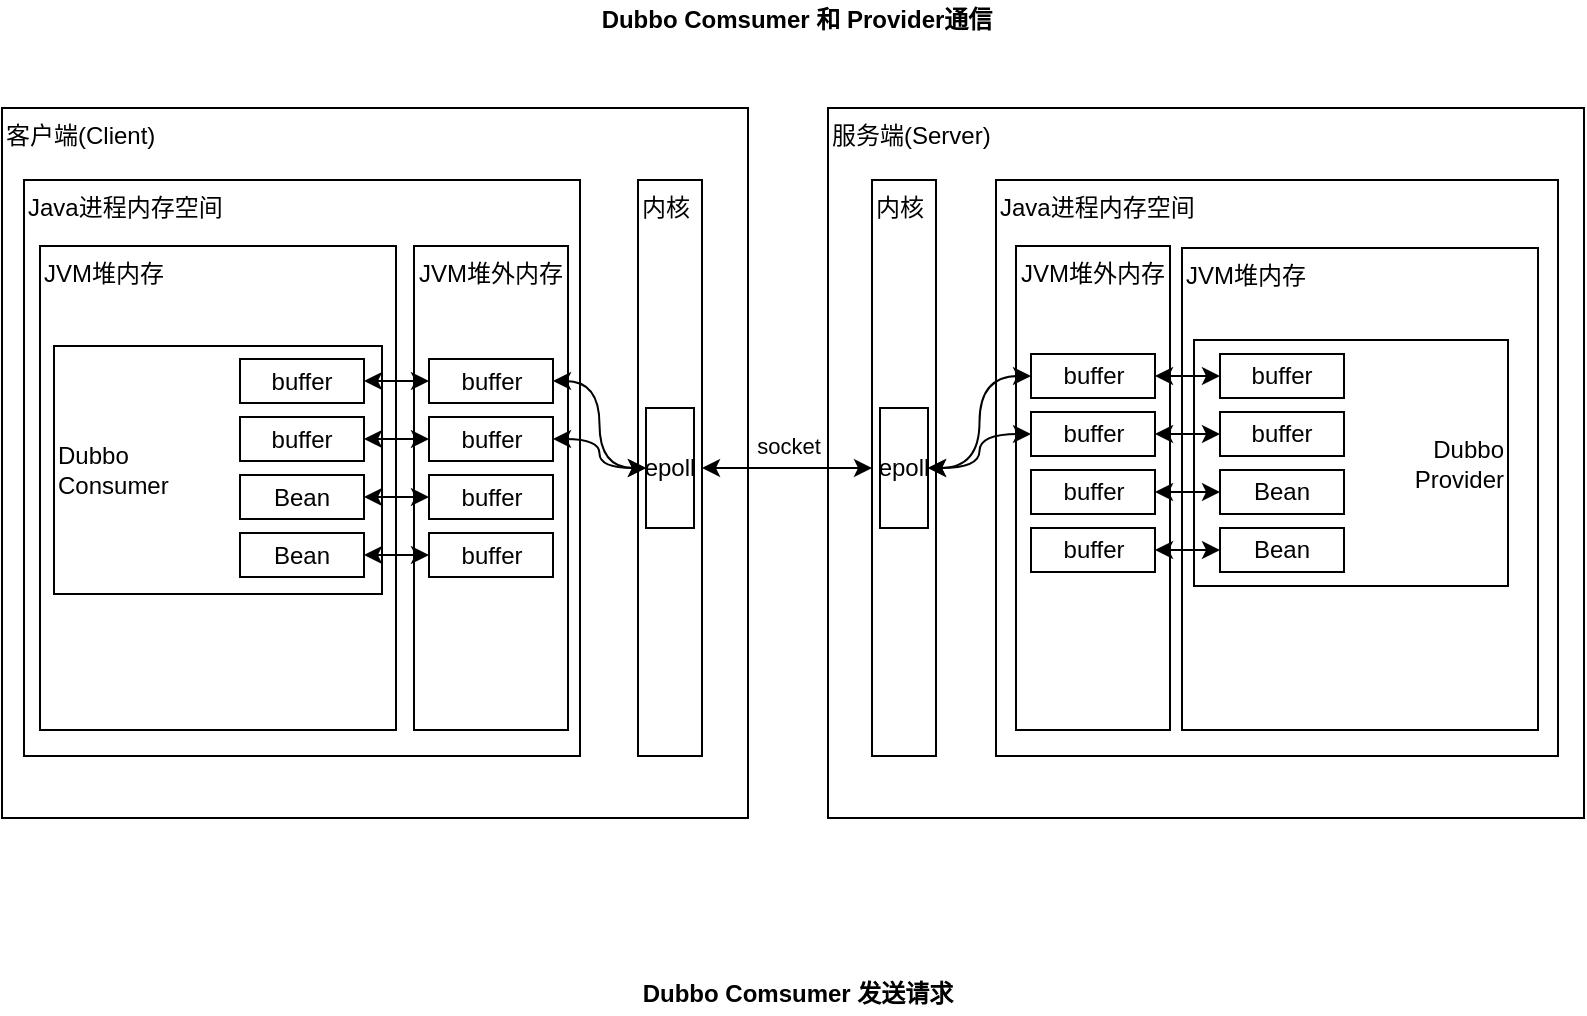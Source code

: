 <mxfile version="14.8.1" type="github">
  <diagram id="ik2H3Wdc5D8A9ganTzva" name="第 1 页">
    <mxGraphModel dx="951" dy="529" grid="0" gridSize="10" guides="1" tooltips="1" connect="1" arrows="1" fold="1" page="1" pageScale="1" pageWidth="827" pageHeight="1169" math="0" shadow="0">
      <root>
        <mxCell id="0" />
        <mxCell id="1" parent="0" />
        <mxCell id="Fjd8QmpVkTL5xjd4R_bE-1" value="客户端(Client)" style="rounded=0;whiteSpace=wrap;html=1;align=left;verticalAlign=top;" vertex="1" parent="1">
          <mxGeometry x="16" y="142" width="373" height="355" as="geometry" />
        </mxCell>
        <mxCell id="Fjd8QmpVkTL5xjd4R_bE-2" value="服务端(Server)" style="rounded=0;whiteSpace=wrap;html=1;align=left;verticalAlign=top;" vertex="1" parent="1">
          <mxGeometry x="429" y="142" width="378" height="355" as="geometry" />
        </mxCell>
        <mxCell id="Fjd8QmpVkTL5xjd4R_bE-3" value="Java进程内存空间" style="rounded=0;whiteSpace=wrap;html=1;align=left;verticalAlign=top;" vertex="1" parent="1">
          <mxGeometry x="27" y="178" width="278" height="288" as="geometry" />
        </mxCell>
        <mxCell id="Fjd8QmpVkTL5xjd4R_bE-7" style="edgeStyle=orthogonalEdgeStyle;rounded=0;orthogonalLoop=1;jettySize=auto;html=1;entryX=0;entryY=0.5;entryDx=0;entryDy=0;startArrow=classic;startFill=1;" edge="1" parent="1" source="Fjd8QmpVkTL5xjd4R_bE-4" target="Fjd8QmpVkTL5xjd4R_bE-5">
          <mxGeometry relative="1" as="geometry" />
        </mxCell>
        <mxCell id="Fjd8QmpVkTL5xjd4R_bE-8" value="socket" style="edgeLabel;html=1;align=center;verticalAlign=middle;resizable=0;points=[];labelBackgroundColor=none;" vertex="1" connectable="0" parent="Fjd8QmpVkTL5xjd4R_bE-7">
          <mxGeometry x="-0.004" relative="1" as="geometry">
            <mxPoint y="-11" as="offset" />
          </mxGeometry>
        </mxCell>
        <mxCell id="Fjd8QmpVkTL5xjd4R_bE-4" value="内核" style="rounded=0;whiteSpace=wrap;html=1;align=left;verticalAlign=top;" vertex="1" parent="1">
          <mxGeometry x="334" y="178" width="32" height="288" as="geometry" />
        </mxCell>
        <mxCell id="Fjd8QmpVkTL5xjd4R_bE-5" value="内核" style="rounded=0;whiteSpace=wrap;html=1;align=left;verticalAlign=top;" vertex="1" parent="1">
          <mxGeometry x="451" y="178" width="32" height="288" as="geometry" />
        </mxCell>
        <mxCell id="Fjd8QmpVkTL5xjd4R_bE-6" value="Java进程内存空间" style="rounded=0;whiteSpace=wrap;html=1;align=left;verticalAlign=top;" vertex="1" parent="1">
          <mxGeometry x="513" y="178" width="281" height="288" as="geometry" />
        </mxCell>
        <mxCell id="Fjd8QmpVkTL5xjd4R_bE-9" value="epoll" style="rounded=0;whiteSpace=wrap;html=1;labelBackgroundColor=none;align=center;verticalAlign=middle;" vertex="1" parent="1">
          <mxGeometry x="338" y="292" width="24" height="60" as="geometry" />
        </mxCell>
        <mxCell id="Fjd8QmpVkTL5xjd4R_bE-10" value="epoll" style="rounded=0;whiteSpace=wrap;html=1;labelBackgroundColor=none;align=center;verticalAlign=middle;" vertex="1" parent="1">
          <mxGeometry x="455" y="292" width="24" height="60" as="geometry" />
        </mxCell>
        <mxCell id="Fjd8QmpVkTL5xjd4R_bE-11" value="JVM堆内存" style="rounded=0;whiteSpace=wrap;html=1;labelBackgroundColor=none;align=left;verticalAlign=top;" vertex="1" parent="1">
          <mxGeometry x="35" y="211" width="178" height="242" as="geometry" />
        </mxCell>
        <mxCell id="Fjd8QmpVkTL5xjd4R_bE-12" value="JVM堆内存" style="rounded=0;whiteSpace=wrap;html=1;labelBackgroundColor=none;align=left;verticalAlign=top;" vertex="1" parent="1">
          <mxGeometry x="606" y="212" width="178" height="241" as="geometry" />
        </mxCell>
        <mxCell id="Fjd8QmpVkTL5xjd4R_bE-14" value="JVM堆外内存" style="rounded=0;whiteSpace=wrap;html=1;labelBackgroundColor=none;align=center;verticalAlign=top;" vertex="1" parent="1">
          <mxGeometry x="222" y="211" width="77" height="242" as="geometry" />
        </mxCell>
        <mxCell id="Fjd8QmpVkTL5xjd4R_bE-15" value="JVM堆外内存" style="rounded=0;whiteSpace=wrap;html=1;labelBackgroundColor=none;align=center;verticalAlign=top;" vertex="1" parent="1">
          <mxGeometry x="523" y="211" width="77" height="242" as="geometry" />
        </mxCell>
        <mxCell id="Fjd8QmpVkTL5xjd4R_bE-16" value="buffer" style="rounded=0;whiteSpace=wrap;html=1;labelBackgroundColor=none;align=center;verticalAlign=middle;" vertex="1" parent="1">
          <mxGeometry x="229.5" y="267.5" width="62" height="22" as="geometry" />
        </mxCell>
        <mxCell id="Fjd8QmpVkTL5xjd4R_bE-17" value="buffer" style="rounded=0;whiteSpace=wrap;html=1;labelBackgroundColor=none;align=center;verticalAlign=middle;" vertex="1" parent="1">
          <mxGeometry x="229.5" y="296.5" width="62" height="22" as="geometry" />
        </mxCell>
        <mxCell id="Fjd8QmpVkTL5xjd4R_bE-18" value="buffer" style="rounded=0;whiteSpace=wrap;html=1;labelBackgroundColor=none;align=center;verticalAlign=middle;" vertex="1" parent="1">
          <mxGeometry x="229.5" y="325.5" width="62" height="22" as="geometry" />
        </mxCell>
        <mxCell id="Fjd8QmpVkTL5xjd4R_bE-19" value="buffer" style="rounded=0;whiteSpace=wrap;html=1;labelBackgroundColor=none;align=center;verticalAlign=middle;" vertex="1" parent="1">
          <mxGeometry x="229.5" y="354.5" width="62" height="22" as="geometry" />
        </mxCell>
        <mxCell id="Fjd8QmpVkTL5xjd4R_bE-20" value="buffer" style="rounded=0;whiteSpace=wrap;html=1;labelBackgroundColor=none;align=center;verticalAlign=middle;" vertex="1" parent="1">
          <mxGeometry x="530.5" y="265" width="62" height="22" as="geometry" />
        </mxCell>
        <mxCell id="Fjd8QmpVkTL5xjd4R_bE-21" value="buffer" style="rounded=0;whiteSpace=wrap;html=1;labelBackgroundColor=none;align=center;verticalAlign=middle;" vertex="1" parent="1">
          <mxGeometry x="530.5" y="294" width="62" height="22" as="geometry" />
        </mxCell>
        <mxCell id="Fjd8QmpVkTL5xjd4R_bE-22" value="buffer" style="rounded=0;whiteSpace=wrap;html=1;labelBackgroundColor=none;align=center;verticalAlign=middle;" vertex="1" parent="1">
          <mxGeometry x="530.5" y="323" width="62" height="22" as="geometry" />
        </mxCell>
        <mxCell id="Fjd8QmpVkTL5xjd4R_bE-23" value="buffer" style="rounded=0;whiteSpace=wrap;html=1;labelBackgroundColor=none;align=center;verticalAlign=middle;" vertex="1" parent="1">
          <mxGeometry x="530.5" y="352" width="62" height="22" as="geometry" />
        </mxCell>
        <mxCell id="Fjd8QmpVkTL5xjd4R_bE-27" style="edgeStyle=orthogonalEdgeStyle;curved=1;rounded=0;orthogonalLoop=1;jettySize=auto;html=1;entryX=1;entryY=0.5;entryDx=0;entryDy=0;startArrow=classic;startFill=1;" edge="1" parent="1" source="Fjd8QmpVkTL5xjd4R_bE-9" target="Fjd8QmpVkTL5xjd4R_bE-16">
          <mxGeometry relative="1" as="geometry" />
        </mxCell>
        <mxCell id="Fjd8QmpVkTL5xjd4R_bE-28" style="edgeStyle=orthogonalEdgeStyle;curved=1;rounded=0;orthogonalLoop=1;jettySize=auto;html=1;entryX=1;entryY=0.5;entryDx=0;entryDy=0;startArrow=classic;startFill=1;" edge="1" parent="1" source="Fjd8QmpVkTL5xjd4R_bE-9" target="Fjd8QmpVkTL5xjd4R_bE-17">
          <mxGeometry relative="1" as="geometry" />
        </mxCell>
        <mxCell id="Fjd8QmpVkTL5xjd4R_bE-41" style="edgeStyle=orthogonalEdgeStyle;curved=1;rounded=0;orthogonalLoop=1;jettySize=auto;html=1;entryX=0;entryY=0.5;entryDx=0;entryDy=0;startArrow=classic;startFill=1;" edge="1" parent="1" source="Fjd8QmpVkTL5xjd4R_bE-10" target="Fjd8QmpVkTL5xjd4R_bE-20">
          <mxGeometry relative="1" as="geometry" />
        </mxCell>
        <mxCell id="Fjd8QmpVkTL5xjd4R_bE-42" style="edgeStyle=orthogonalEdgeStyle;curved=1;rounded=0;orthogonalLoop=1;jettySize=auto;html=1;entryX=0;entryY=0.5;entryDx=0;entryDy=0;startArrow=classic;startFill=1;" edge="1" parent="1" source="Fjd8QmpVkTL5xjd4R_bE-10" target="Fjd8QmpVkTL5xjd4R_bE-21">
          <mxGeometry relative="1" as="geometry" />
        </mxCell>
        <mxCell id="Fjd8QmpVkTL5xjd4R_bE-43" value="Dubbo&lt;br&gt;Consumer" style="rounded=0;whiteSpace=wrap;html=1;labelBackgroundColor=none;align=left;verticalAlign=middle;" vertex="1" parent="1">
          <mxGeometry x="42" y="261" width="164" height="124" as="geometry" />
        </mxCell>
        <mxCell id="Fjd8QmpVkTL5xjd4R_bE-29" value="buffer" style="rounded=0;whiteSpace=wrap;html=1;labelBackgroundColor=none;align=center;verticalAlign=middle;" vertex="1" parent="1">
          <mxGeometry x="135" y="267.5" width="62" height="22" as="geometry" />
        </mxCell>
        <mxCell id="Fjd8QmpVkTL5xjd4R_bE-30" value="buffer" style="rounded=0;whiteSpace=wrap;html=1;labelBackgroundColor=none;align=center;verticalAlign=middle;" vertex="1" parent="1">
          <mxGeometry x="135" y="296.5" width="62" height="22" as="geometry" />
        </mxCell>
        <mxCell id="Fjd8QmpVkTL5xjd4R_bE-31" value="Bean" style="rounded=0;whiteSpace=wrap;html=1;labelBackgroundColor=none;align=center;verticalAlign=middle;" vertex="1" parent="1">
          <mxGeometry x="135" y="325.5" width="62" height="22" as="geometry" />
        </mxCell>
        <mxCell id="Fjd8QmpVkTL5xjd4R_bE-32" value="Bean" style="rounded=0;whiteSpace=wrap;html=1;labelBackgroundColor=none;align=center;verticalAlign=middle;" vertex="1" parent="1">
          <mxGeometry x="135" y="354.5" width="62" height="22" as="geometry" />
        </mxCell>
        <mxCell id="Fjd8QmpVkTL5xjd4R_bE-33" style="edgeStyle=orthogonalEdgeStyle;curved=1;rounded=0;orthogonalLoop=1;jettySize=auto;html=1;startArrow=classic;startFill=1;" edge="1" parent="1" source="Fjd8QmpVkTL5xjd4R_bE-16" target="Fjd8QmpVkTL5xjd4R_bE-29">
          <mxGeometry relative="1" as="geometry" />
        </mxCell>
        <mxCell id="Fjd8QmpVkTL5xjd4R_bE-34" style="edgeStyle=orthogonalEdgeStyle;curved=1;rounded=0;orthogonalLoop=1;jettySize=auto;html=1;startArrow=classic;startFill=1;" edge="1" parent="1" source="Fjd8QmpVkTL5xjd4R_bE-17" target="Fjd8QmpVkTL5xjd4R_bE-30">
          <mxGeometry relative="1" as="geometry" />
        </mxCell>
        <mxCell id="Fjd8QmpVkTL5xjd4R_bE-44" value="Dubbo &lt;br&gt;Provider" style="rounded=0;whiteSpace=wrap;html=1;labelBackgroundColor=none;align=right;verticalAlign=middle;" vertex="1" parent="1">
          <mxGeometry x="612" y="258" width="157" height="123" as="geometry" />
        </mxCell>
        <mxCell id="Fjd8QmpVkTL5xjd4R_bE-35" value="buffer" style="rounded=0;whiteSpace=wrap;html=1;labelBackgroundColor=none;align=center;verticalAlign=middle;" vertex="1" parent="1">
          <mxGeometry x="625" y="265" width="62" height="22" as="geometry" />
        </mxCell>
        <mxCell id="Fjd8QmpVkTL5xjd4R_bE-36" value="buffer" style="rounded=0;whiteSpace=wrap;html=1;labelBackgroundColor=none;align=center;verticalAlign=middle;" vertex="1" parent="1">
          <mxGeometry x="625" y="294" width="62" height="22" as="geometry" />
        </mxCell>
        <mxCell id="Fjd8QmpVkTL5xjd4R_bE-37" value="Bean" style="rounded=0;whiteSpace=wrap;html=1;labelBackgroundColor=none;align=center;verticalAlign=middle;" vertex="1" parent="1">
          <mxGeometry x="625" y="323" width="62" height="22" as="geometry" />
        </mxCell>
        <mxCell id="Fjd8QmpVkTL5xjd4R_bE-38" value="Bean" style="rounded=0;whiteSpace=wrap;html=1;labelBackgroundColor=none;align=center;verticalAlign=middle;" vertex="1" parent="1">
          <mxGeometry x="625" y="352" width="62" height="22" as="geometry" />
        </mxCell>
        <mxCell id="Fjd8QmpVkTL5xjd4R_bE-39" style="edgeStyle=orthogonalEdgeStyle;curved=1;rounded=0;orthogonalLoop=1;jettySize=auto;html=1;entryX=0;entryY=0.5;entryDx=0;entryDy=0;startArrow=classic;startFill=1;" edge="1" parent="1" source="Fjd8QmpVkTL5xjd4R_bE-20" target="Fjd8QmpVkTL5xjd4R_bE-35">
          <mxGeometry relative="1" as="geometry" />
        </mxCell>
        <mxCell id="Fjd8QmpVkTL5xjd4R_bE-40" style="edgeStyle=orthogonalEdgeStyle;curved=1;rounded=0;orthogonalLoop=1;jettySize=auto;html=1;entryX=0;entryY=0.5;entryDx=0;entryDy=0;startArrow=classic;startFill=1;" edge="1" parent="1" source="Fjd8QmpVkTL5xjd4R_bE-21" target="Fjd8QmpVkTL5xjd4R_bE-36">
          <mxGeometry relative="1" as="geometry" />
        </mxCell>
        <mxCell id="Fjd8QmpVkTL5xjd4R_bE-45" style="edgeStyle=orthogonalEdgeStyle;curved=1;rounded=0;orthogonalLoop=1;jettySize=auto;html=1;entryX=1;entryY=0.5;entryDx=0;entryDy=0;startArrow=classic;startFill=1;" edge="1" parent="1" source="Fjd8QmpVkTL5xjd4R_bE-18" target="Fjd8QmpVkTL5xjd4R_bE-31">
          <mxGeometry relative="1" as="geometry" />
        </mxCell>
        <mxCell id="Fjd8QmpVkTL5xjd4R_bE-46" style="edgeStyle=orthogonalEdgeStyle;curved=1;rounded=0;orthogonalLoop=1;jettySize=auto;html=1;entryX=1;entryY=0.5;entryDx=0;entryDy=0;startArrow=classic;startFill=1;" edge="1" parent="1" source="Fjd8QmpVkTL5xjd4R_bE-19" target="Fjd8QmpVkTL5xjd4R_bE-32">
          <mxGeometry relative="1" as="geometry" />
        </mxCell>
        <mxCell id="Fjd8QmpVkTL5xjd4R_bE-47" style="edgeStyle=orthogonalEdgeStyle;curved=1;rounded=0;orthogonalLoop=1;jettySize=auto;html=1;entryX=0;entryY=0.5;entryDx=0;entryDy=0;startArrow=classic;startFill=1;" edge="1" parent="1" source="Fjd8QmpVkTL5xjd4R_bE-22" target="Fjd8QmpVkTL5xjd4R_bE-37">
          <mxGeometry relative="1" as="geometry" />
        </mxCell>
        <mxCell id="Fjd8QmpVkTL5xjd4R_bE-48" style="edgeStyle=orthogonalEdgeStyle;curved=1;rounded=0;orthogonalLoop=1;jettySize=auto;html=1;startArrow=classic;startFill=1;" edge="1" parent="1" source="Fjd8QmpVkTL5xjd4R_bE-23" target="Fjd8QmpVkTL5xjd4R_bE-38">
          <mxGeometry relative="1" as="geometry" />
        </mxCell>
        <mxCell id="Fjd8QmpVkTL5xjd4R_bE-49" value="Dubbo Comsumer 和 Provider通信" style="text;html=1;strokeColor=none;fillColor=none;align=center;verticalAlign=middle;whiteSpace=wrap;rounded=0;labelBackgroundColor=none;fontStyle=1" vertex="1" parent="1">
          <mxGeometry x="283" y="88" width="261" height="20" as="geometry" />
        </mxCell>
        <mxCell id="Fjd8QmpVkTL5xjd4R_bE-50" value="Dubbo Comsumer 发送请求" style="text;html=1;strokeColor=none;fillColor=none;align=center;verticalAlign=middle;whiteSpace=wrap;rounded=0;labelBackgroundColor=none;fontStyle=1" vertex="1" parent="1">
          <mxGeometry x="319" y="575" width="190" height="20" as="geometry" />
        </mxCell>
      </root>
    </mxGraphModel>
  </diagram>
</mxfile>
